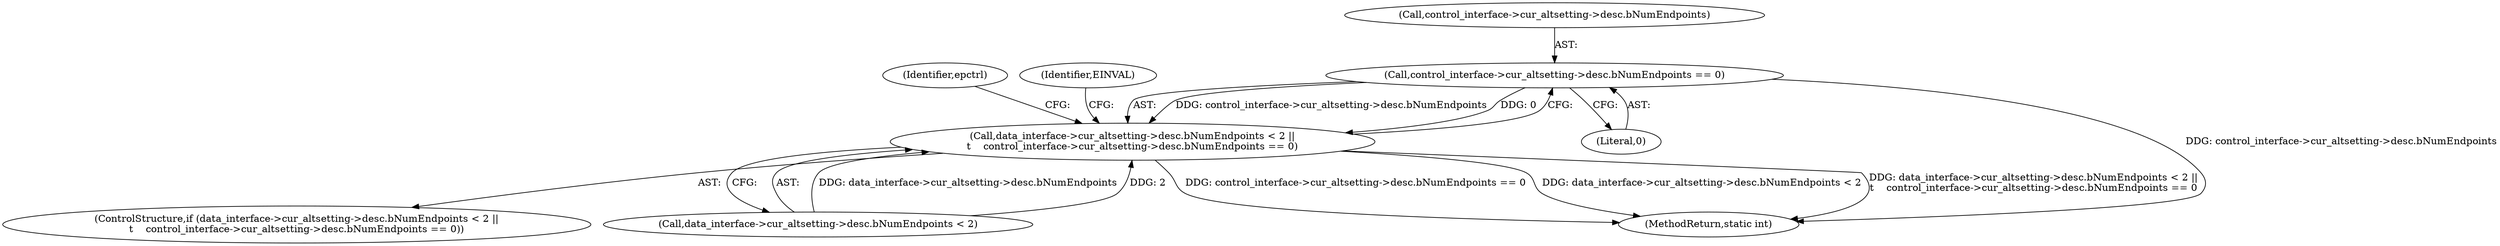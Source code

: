 digraph "0_linux_8835ba4a39cf53f705417b3b3a94eb067673f2c9@pointer" {
"1000748" [label="(Call,control_interface->cur_altsetting->desc.bNumEndpoints == 0)"];
"1000738" [label="(Call,data_interface->cur_altsetting->desc.bNumEndpoints < 2 ||\n\t    control_interface->cur_altsetting->desc.bNumEndpoints == 0)"];
"1000761" [label="(Identifier,epctrl)"];
"1000737" [label="(ControlStructure,if (data_interface->cur_altsetting->desc.bNumEndpoints < 2 ||\n\t    control_interface->cur_altsetting->desc.bNumEndpoints == 0))"];
"1000756" [label="(Literal,0)"];
"1000739" [label="(Call,data_interface->cur_altsetting->desc.bNumEndpoints < 2)"];
"1000759" [label="(Identifier,EINVAL)"];
"1000738" [label="(Call,data_interface->cur_altsetting->desc.bNumEndpoints < 2 ||\n\t    control_interface->cur_altsetting->desc.bNumEndpoints == 0)"];
"1000748" [label="(Call,control_interface->cur_altsetting->desc.bNumEndpoints == 0)"];
"1000749" [label="(Call,control_interface->cur_altsetting->desc.bNumEndpoints)"];
"1001615" [label="(MethodReturn,static int)"];
"1000748" -> "1000738"  [label="AST: "];
"1000748" -> "1000756"  [label="CFG: "];
"1000749" -> "1000748"  [label="AST: "];
"1000756" -> "1000748"  [label="AST: "];
"1000738" -> "1000748"  [label="CFG: "];
"1000748" -> "1001615"  [label="DDG: control_interface->cur_altsetting->desc.bNumEndpoints"];
"1000748" -> "1000738"  [label="DDG: control_interface->cur_altsetting->desc.bNumEndpoints"];
"1000748" -> "1000738"  [label="DDG: 0"];
"1000738" -> "1000737"  [label="AST: "];
"1000738" -> "1000739"  [label="CFG: "];
"1000739" -> "1000738"  [label="AST: "];
"1000759" -> "1000738"  [label="CFG: "];
"1000761" -> "1000738"  [label="CFG: "];
"1000738" -> "1001615"  [label="DDG: control_interface->cur_altsetting->desc.bNumEndpoints == 0"];
"1000738" -> "1001615"  [label="DDG: data_interface->cur_altsetting->desc.bNumEndpoints < 2"];
"1000738" -> "1001615"  [label="DDG: data_interface->cur_altsetting->desc.bNumEndpoints < 2 ||\n\t    control_interface->cur_altsetting->desc.bNumEndpoints == 0"];
"1000739" -> "1000738"  [label="DDG: data_interface->cur_altsetting->desc.bNumEndpoints"];
"1000739" -> "1000738"  [label="DDG: 2"];
}
